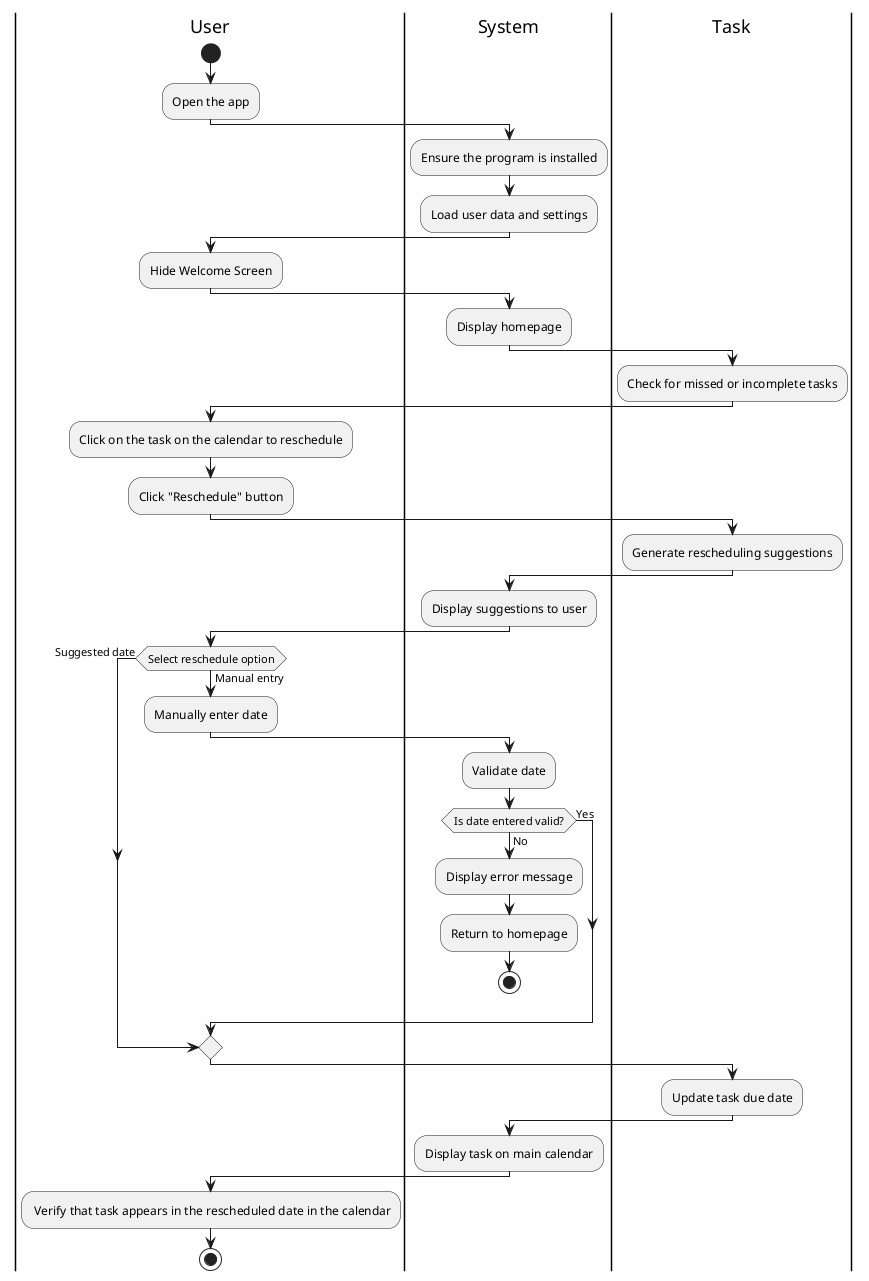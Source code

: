 @startuml
|User|
start
:Open the app; 

|System|
:Ensure the program is installed;
:Load user data and settings; 

|User|
:Hide Welcome Screen;

|System|
:Display homepage;

|Task|
:Check for missed or incomplete tasks; 

|User|
:Click on the task on the calendar to reschedule;
:Click "Reschedule" button; 

|Task|
:Generate rescheduling suggestions; 

|System|
:Display suggestions to user; 

|User|
if (Select reschedule option) then (Suggested date)

else (Manual entry)


  :Manually enter date;

|System|
:Validate date;
if (Is date entered valid?) then (Yes)

else (No)
:Display error message; 
:Return to homepage; 
  stop
 endif
 endif

|Task|
:Update task due date; 

|System|
:Display task on main calendar;

|User|
: Verify that task appears in the rescheduled date in the calendar;
stop


@enduml

